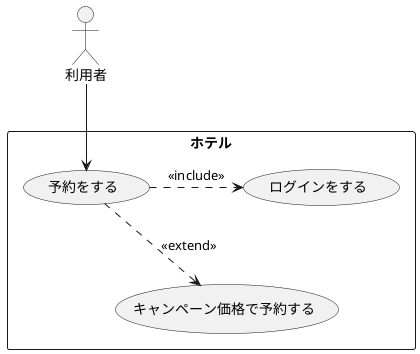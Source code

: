 @startuml 例題2-4

actor 利用者

rectangle ホテル {
  usecase 予約をする as UC1
  usecase ログインをする as UC2
  usecase キャンペーン価格で予約する as UC3
}

UC1 .> UC2 : <<include>>
UC1 .> UC3 : <<extend>>

利用者 --> UC1

UC2 -[hidden]- UC3

@enduml